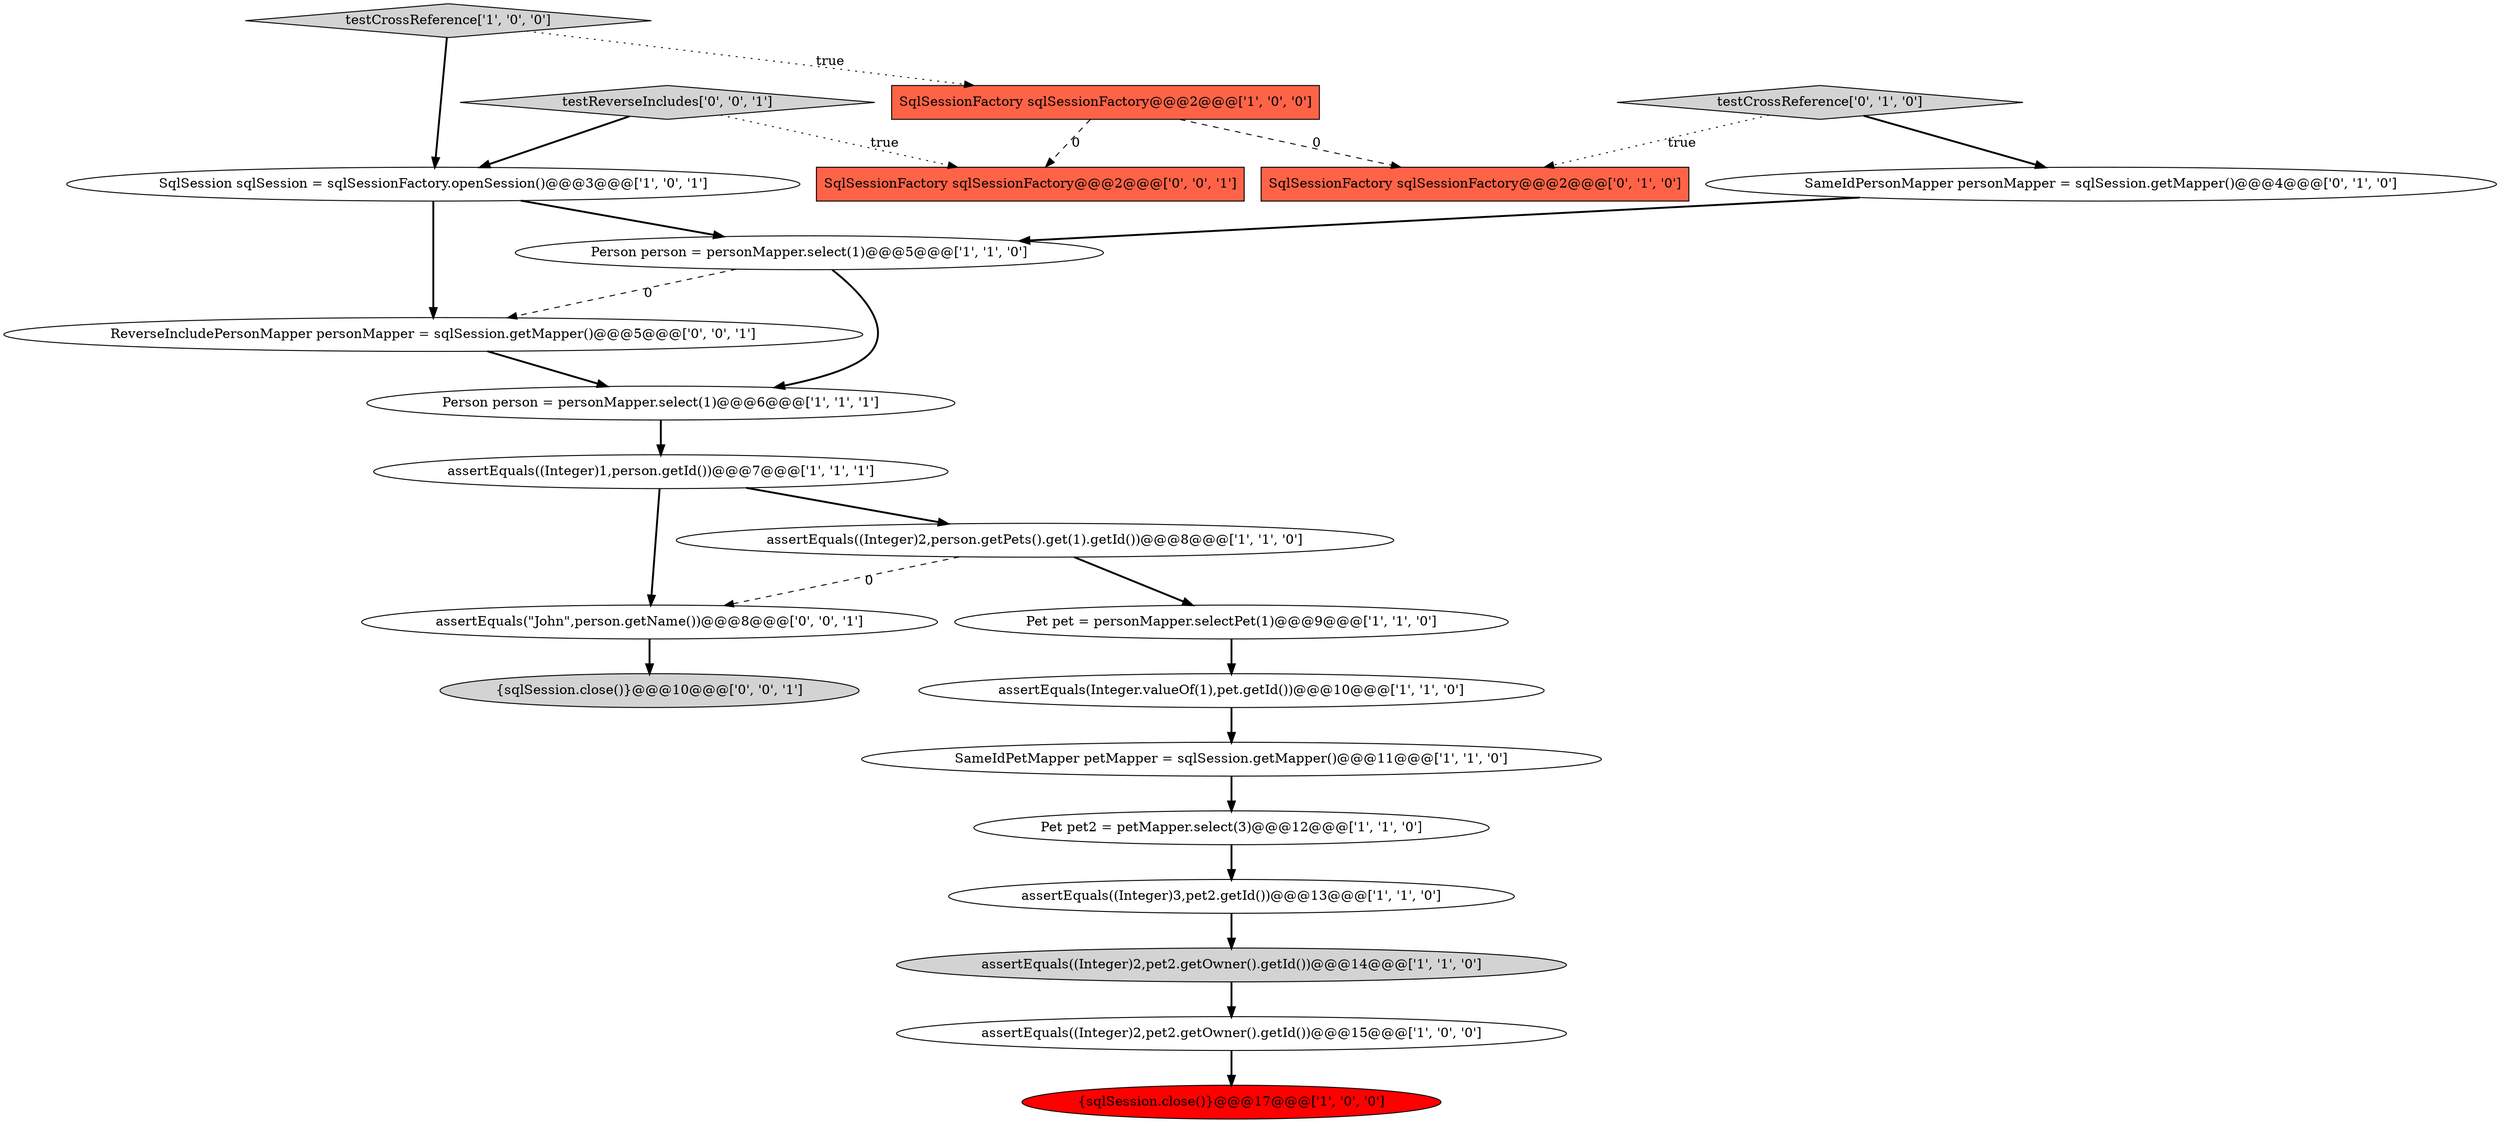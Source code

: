 digraph {
5 [style = filled, label = "Person person = personMapper.select(1)@@@6@@@['1', '1', '1']", fillcolor = white, shape = ellipse image = "AAA0AAABBB1BBB"];
15 [style = filled, label = "SameIdPersonMapper personMapper = sqlSession.getMapper()@@@4@@@['0', '1', '0']", fillcolor = white, shape = ellipse image = "AAA0AAABBB2BBB"];
21 [style = filled, label = "SqlSessionFactory sqlSessionFactory@@@2@@@['0', '0', '1']", fillcolor = tomato, shape = box image = "AAA0AAABBB3BBB"];
13 [style = filled, label = "Person person = personMapper.select(1)@@@5@@@['1', '1', '0']", fillcolor = white, shape = ellipse image = "AAA0AAABBB1BBB"];
0 [style = filled, label = "Pet pet = personMapper.selectPet(1)@@@9@@@['1', '1', '0']", fillcolor = white, shape = ellipse image = "AAA0AAABBB1BBB"];
3 [style = filled, label = "{sqlSession.close()}@@@17@@@['1', '0', '0']", fillcolor = red, shape = ellipse image = "AAA1AAABBB1BBB"];
12 [style = filled, label = "assertEquals((Integer)3,pet2.getId())@@@13@@@['1', '1', '0']", fillcolor = white, shape = ellipse image = "AAA0AAABBB1BBB"];
10 [style = filled, label = "assertEquals((Integer)2,pet2.getOwner().getId())@@@14@@@['1', '1', '0']", fillcolor = lightgray, shape = ellipse image = "AAA0AAABBB1BBB"];
16 [style = filled, label = "SqlSessionFactory sqlSessionFactory@@@2@@@['0', '1', '0']", fillcolor = tomato, shape = box image = "AAA1AAABBB2BBB"];
22 [style = filled, label = "ReverseIncludePersonMapper personMapper = sqlSession.getMapper()@@@5@@@['0', '0', '1']", fillcolor = white, shape = ellipse image = "AAA0AAABBB3BBB"];
2 [style = filled, label = "Pet pet2 = petMapper.select(3)@@@12@@@['1', '1', '0']", fillcolor = white, shape = ellipse image = "AAA0AAABBB1BBB"];
8 [style = filled, label = "SameIdPetMapper petMapper = sqlSession.getMapper()@@@11@@@['1', '1', '0']", fillcolor = white, shape = ellipse image = "AAA0AAABBB1BBB"];
20 [style = filled, label = "assertEquals(\"John\",person.getName())@@@8@@@['0', '0', '1']", fillcolor = white, shape = ellipse image = "AAA0AAABBB3BBB"];
11 [style = filled, label = "assertEquals((Integer)2,person.getPets().get(1).getId())@@@8@@@['1', '1', '0']", fillcolor = white, shape = ellipse image = "AAA0AAABBB1BBB"];
6 [style = filled, label = "assertEquals((Integer)1,person.getId())@@@7@@@['1', '1', '1']", fillcolor = white, shape = ellipse image = "AAA0AAABBB1BBB"];
1 [style = filled, label = "SqlSession sqlSession = sqlSessionFactory.openSession()@@@3@@@['1', '0', '1']", fillcolor = white, shape = ellipse image = "AAA0AAABBB1BBB"];
17 [style = filled, label = "testCrossReference['0', '1', '0']", fillcolor = lightgray, shape = diamond image = "AAA0AAABBB2BBB"];
7 [style = filled, label = "assertEquals(Integer.valueOf(1),pet.getId())@@@10@@@['1', '1', '0']", fillcolor = white, shape = ellipse image = "AAA0AAABBB1BBB"];
4 [style = filled, label = "testCrossReference['1', '0', '0']", fillcolor = lightgray, shape = diamond image = "AAA0AAABBB1BBB"];
14 [style = filled, label = "assertEquals((Integer)2,pet2.getOwner().getId())@@@15@@@['1', '0', '0']", fillcolor = white, shape = ellipse image = "AAA0AAABBB1BBB"];
9 [style = filled, label = "SqlSessionFactory sqlSessionFactory@@@2@@@['1', '0', '0']", fillcolor = tomato, shape = box image = "AAA1AAABBB1BBB"];
19 [style = filled, label = "testReverseIncludes['0', '0', '1']", fillcolor = lightgray, shape = diamond image = "AAA0AAABBB3BBB"];
18 [style = filled, label = "{sqlSession.close()}@@@10@@@['0', '0', '1']", fillcolor = lightgray, shape = ellipse image = "AAA0AAABBB3BBB"];
14->3 [style = bold, label=""];
15->13 [style = bold, label=""];
9->16 [style = dashed, label="0"];
11->20 [style = dashed, label="0"];
10->14 [style = bold, label=""];
19->21 [style = dotted, label="true"];
7->8 [style = bold, label=""];
1->13 [style = bold, label=""];
22->5 [style = bold, label=""];
2->12 [style = bold, label=""];
0->7 [style = bold, label=""];
1->22 [style = bold, label=""];
17->16 [style = dotted, label="true"];
6->20 [style = bold, label=""];
20->18 [style = bold, label=""];
19->1 [style = bold, label=""];
11->0 [style = bold, label=""];
12->10 [style = bold, label=""];
5->6 [style = bold, label=""];
8->2 [style = bold, label=""];
9->21 [style = dashed, label="0"];
6->11 [style = bold, label=""];
17->15 [style = bold, label=""];
13->5 [style = bold, label=""];
4->1 [style = bold, label=""];
4->9 [style = dotted, label="true"];
13->22 [style = dashed, label="0"];
}
